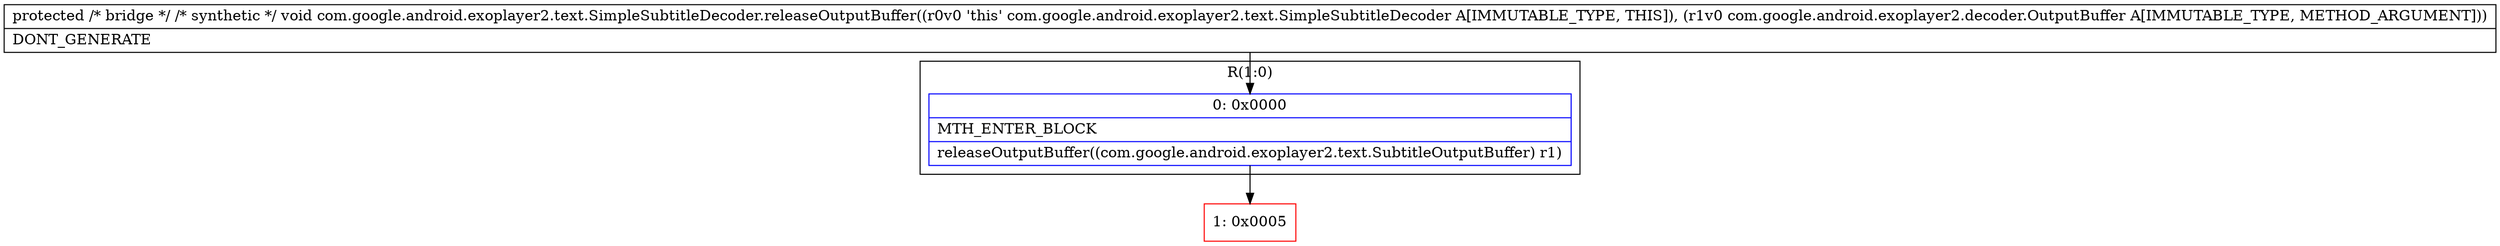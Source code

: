 digraph "CFG forcom.google.android.exoplayer2.text.SimpleSubtitleDecoder.releaseOutputBuffer(Lcom\/google\/android\/exoplayer2\/decoder\/OutputBuffer;)V" {
subgraph cluster_Region_2097763095 {
label = "R(1:0)";
node [shape=record,color=blue];
Node_0 [shape=record,label="{0\:\ 0x0000|MTH_ENTER_BLOCK\l|releaseOutputBuffer((com.google.android.exoplayer2.text.SubtitleOutputBuffer) r1)\l}"];
}
Node_1 [shape=record,color=red,label="{1\:\ 0x0005}"];
MethodNode[shape=record,label="{protected \/* bridge *\/ \/* synthetic *\/ void com.google.android.exoplayer2.text.SimpleSubtitleDecoder.releaseOutputBuffer((r0v0 'this' com.google.android.exoplayer2.text.SimpleSubtitleDecoder A[IMMUTABLE_TYPE, THIS]), (r1v0 com.google.android.exoplayer2.decoder.OutputBuffer A[IMMUTABLE_TYPE, METHOD_ARGUMENT]))  | DONT_GENERATE\l}"];
MethodNode -> Node_0;
Node_0 -> Node_1;
}

